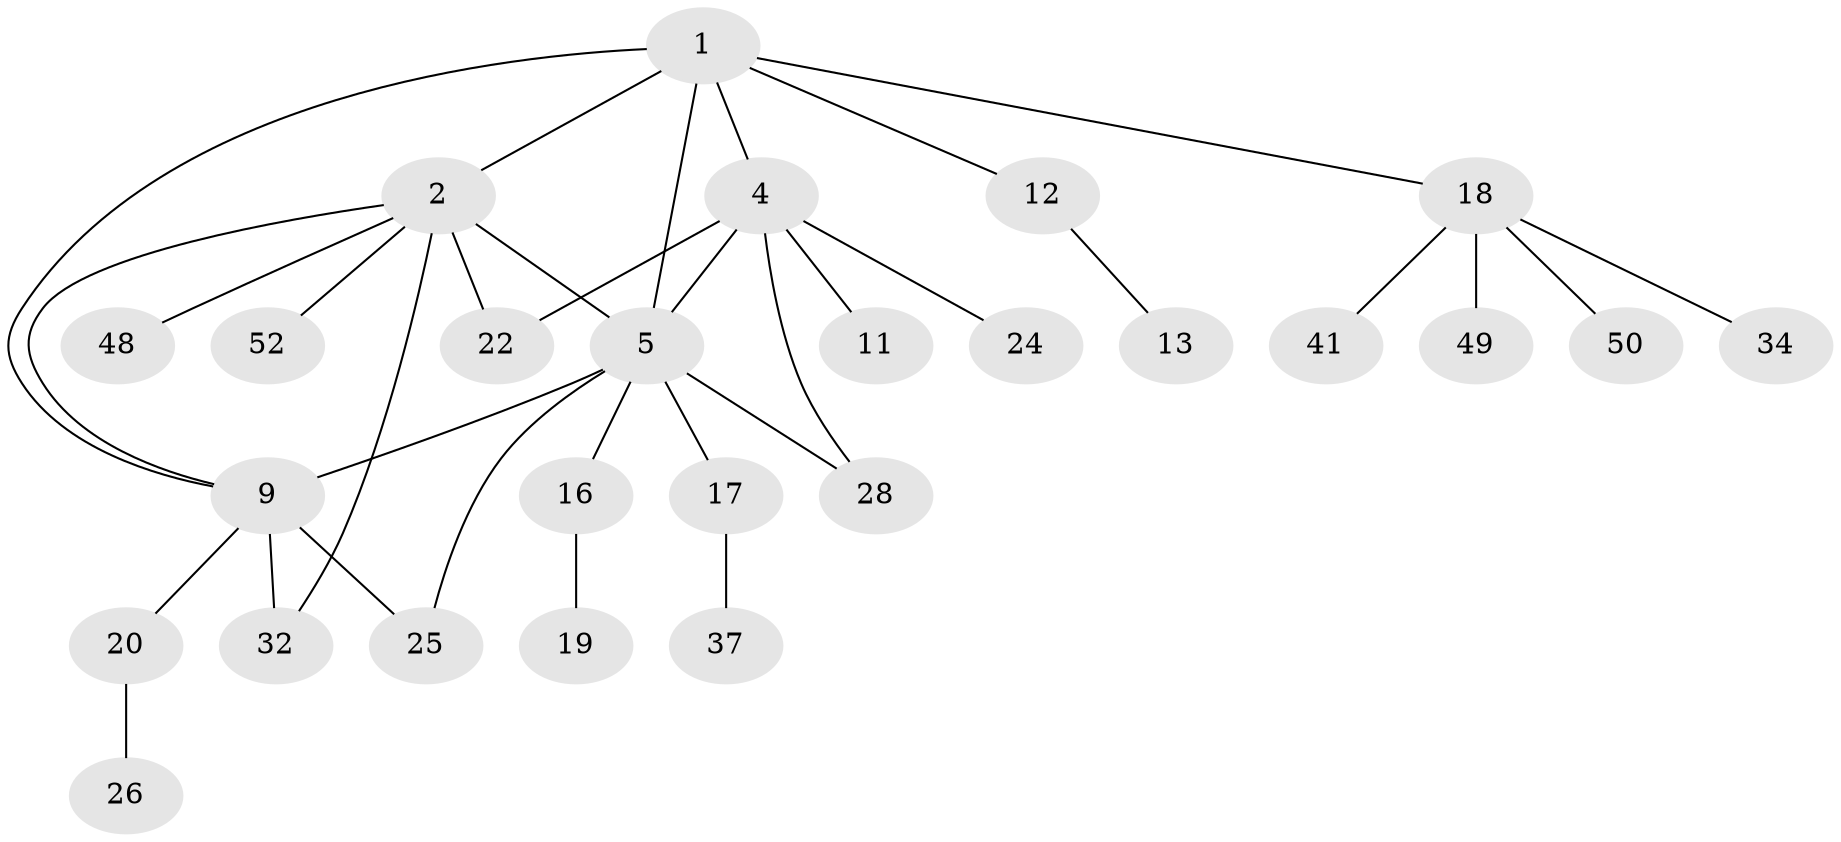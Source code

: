 // original degree distribution, {5: 0.057692307692307696, 8: 0.019230769230769232, 6: 0.057692307692307696, 3: 0.15384615384615385, 4: 0.038461538461538464, 9: 0.019230769230769232, 1: 0.4230769230769231, 2: 0.23076923076923078}
// Generated by graph-tools (version 1.1) at 2025/16/03/09/25 04:16:05]
// undirected, 26 vertices, 33 edges
graph export_dot {
graph [start="1"]
  node [color=gray90,style=filled];
  1 [super="+3+31"];
  2;
  4 [super="+6"];
  5 [super="+7+15"];
  9 [super="+51+29+10"];
  11;
  12;
  13 [super="+36"];
  16 [super="+33"];
  17 [super="+27"];
  18;
  19;
  20;
  22 [super="+30+45+38"];
  24;
  25 [super="+35"];
  26;
  28;
  32;
  34;
  37;
  41;
  48;
  49;
  50;
  52;
  1 -- 2;
  1 -- 18;
  1 -- 4 [weight=2];
  1 -- 12;
  1 -- 5 [weight=2];
  1 -- 9;
  2 -- 32;
  2 -- 48;
  2 -- 52;
  2 -- 22;
  2 -- 5 [weight=2];
  2 -- 9;
  4 -- 5 [weight=2];
  4 -- 22;
  4 -- 24;
  4 -- 11;
  4 -- 28;
  5 -- 9 [weight=2];
  5 -- 16;
  5 -- 17;
  5 -- 28;
  5 -- 25;
  9 -- 20;
  9 -- 25;
  9 -- 32;
  12 -- 13;
  16 -- 19;
  17 -- 37;
  18 -- 34;
  18 -- 41;
  18 -- 49;
  18 -- 50;
  20 -- 26;
}

